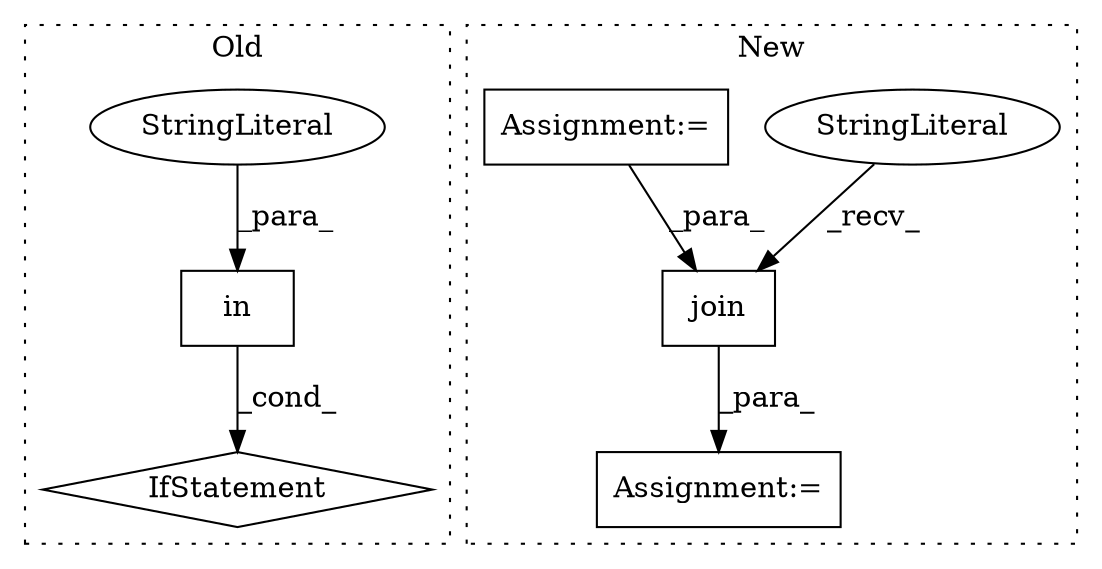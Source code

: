 digraph G {
subgraph cluster0 {
1 [label="in" a="105" s="3358" l="15" shape="box"];
3 [label="IfStatement" a="25" s="3345,3457" l="4,2" shape="diamond"];
5 [label="StringLiteral" a="45" s="3358" l="7" shape="ellipse"];
label = "Old";
style="dotted";
}
subgraph cluster1 {
2 [label="join" a="32" s="3373,3504" l="16,-5" shape="box"];
4 [label="StringLiteral" a="45" s="3369" l="3" shape="ellipse"];
6 [label="Assignment:=" a="7" s="3368" l="1" shape="box"];
7 [label="Assignment:=" a="7" s="3470" l="26" shape="box"];
label = "New";
style="dotted";
}
1 -> 3 [label="_cond_"];
2 -> 6 [label="_para_"];
4 -> 2 [label="_recv_"];
5 -> 1 [label="_para_"];
7 -> 2 [label="_para_"];
}